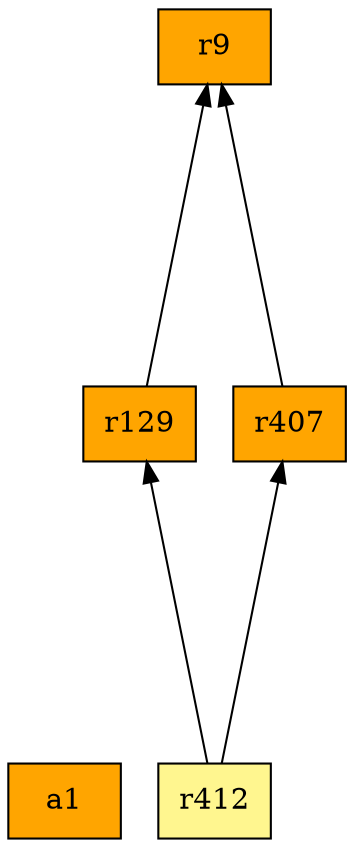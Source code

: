 digraph G {
rankdir=BT;ranksep="2.0";
"a1" [shape=record,fillcolor=orange,style=filled,label="{a1}"];
"r129" [shape=record,fillcolor=orange,style=filled,label="{r129}"];
"r407" [shape=record,fillcolor=orange,style=filled,label="{r407}"];
"r9" [shape=record,fillcolor=orange,style=filled,label="{r9}"];
"r412" [shape=record,fillcolor=khaki1,style=filled,label="{r412}"];
"r129" -> "r9"
"r407" -> "r9"
"r412" -> "r129"
"r412" -> "r407"
}